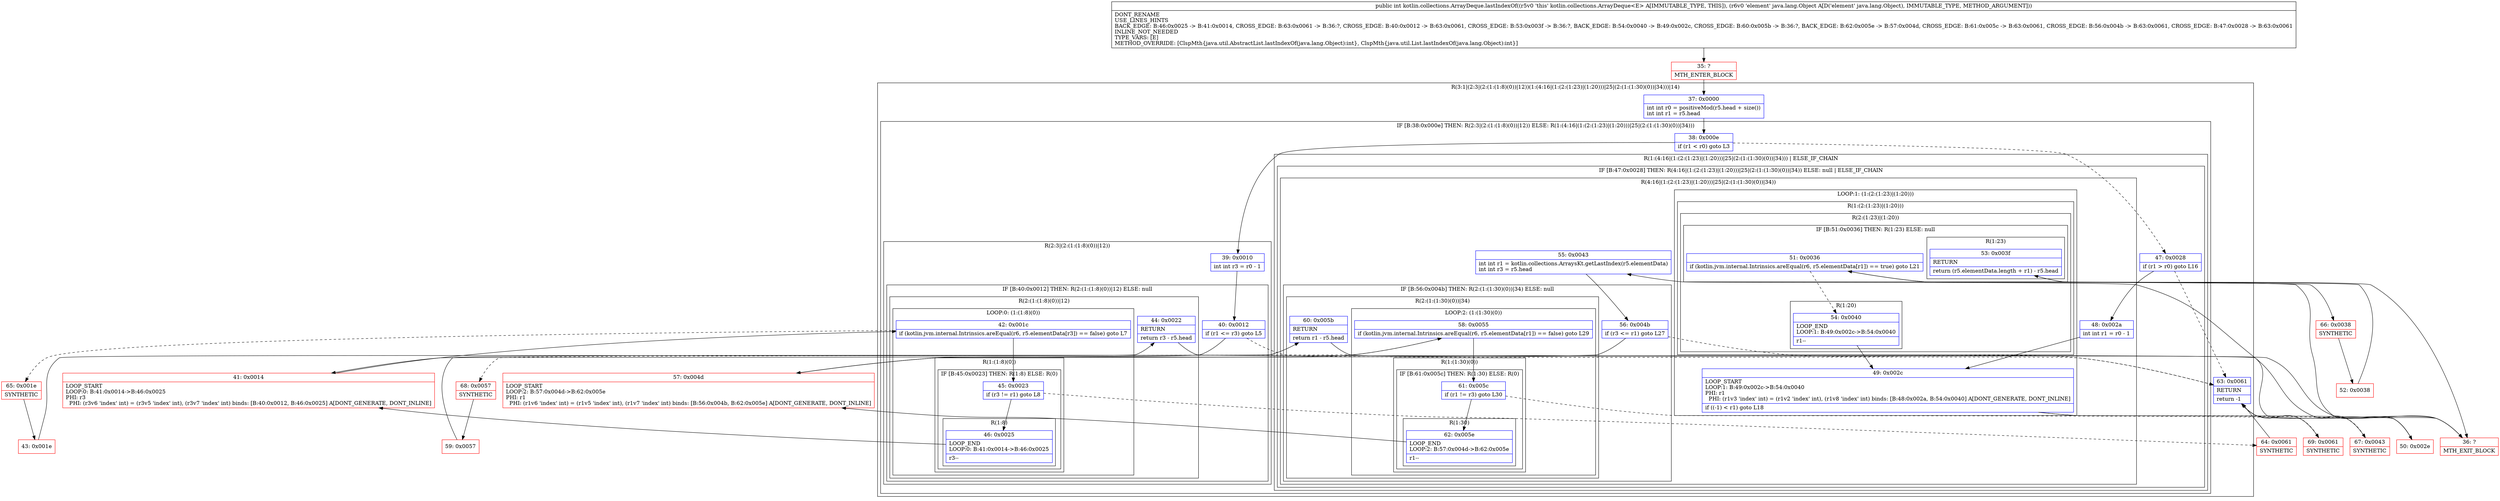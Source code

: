 digraph "CFG forkotlin.collections.ArrayDeque.lastIndexOf(Ljava\/lang\/Object;)I" {
subgraph cluster_Region_1567738451 {
label = "R(3:1|(2:3|(2:(1:(1:8)(0))|12))(1:(4:16|(1:(2:(1:23)|(1:20)))|25|(2:(1:(1:30)(0))|34)))|14)";
node [shape=record,color=blue];
Node_37 [shape=record,label="{37\:\ 0x0000|int int r0 = positiveMod(r5.head + size())\lint int r1 = r5.head\l}"];
subgraph cluster_IfRegion_1918443257 {
label = "IF [B:38:0x000e] THEN: R(2:3|(2:(1:(1:8)(0))|12)) ELSE: R(1:(4:16|(1:(2:(1:23)|(1:20)))|25|(2:(1:(1:30)(0))|34)))";
node [shape=record,color=blue];
Node_38 [shape=record,label="{38\:\ 0x000e|if (r1 \< r0) goto L3\l}"];
subgraph cluster_Region_714861374 {
label = "R(2:3|(2:(1:(1:8)(0))|12))";
node [shape=record,color=blue];
Node_39 [shape=record,label="{39\:\ 0x0010|int int r3 = r0 \- 1\l}"];
subgraph cluster_IfRegion_313328543 {
label = "IF [B:40:0x0012] THEN: R(2:(1:(1:8)(0))|12) ELSE: null";
node [shape=record,color=blue];
Node_40 [shape=record,label="{40\:\ 0x0012|if (r1 \<= r3) goto L5\l}"];
subgraph cluster_Region_1337788885 {
label = "R(2:(1:(1:8)(0))|12)";
node [shape=record,color=blue];
subgraph cluster_LoopRegion_817791553 {
label = "LOOP:0: (1:(1:8)(0))";
node [shape=record,color=blue];
Node_42 [shape=record,label="{42\:\ 0x001c|if (kotlin.jvm.internal.Intrinsics.areEqual(r6, r5.elementData[r3]) == false) goto L7\l}"];
subgraph cluster_Region_127300083 {
label = "R(1:(1:8)(0))";
node [shape=record,color=blue];
subgraph cluster_IfRegion_1778600670 {
label = "IF [B:45:0x0023] THEN: R(1:8) ELSE: R(0)";
node [shape=record,color=blue];
Node_45 [shape=record,label="{45\:\ 0x0023|if (r3 != r1) goto L8\l}"];
subgraph cluster_Region_1565218709 {
label = "R(1:8)";
node [shape=record,color=blue];
Node_46 [shape=record,label="{46\:\ 0x0025|LOOP_END\lLOOP:0: B:41:0x0014\-\>B:46:0x0025\l|r3\-\-\l}"];
}
subgraph cluster_Region_1178275238 {
label = "R(0)";
node [shape=record,color=blue];
}
}
}
}
Node_44 [shape=record,label="{44\:\ 0x0022|RETURN\l|return r3 \- r5.head\l}"];
}
}
}
subgraph cluster_Region_1952782369 {
label = "R(1:(4:16|(1:(2:(1:23)|(1:20)))|25|(2:(1:(1:30)(0))|34))) | ELSE_IF_CHAIN\l";
node [shape=record,color=blue];
subgraph cluster_IfRegion_243189017 {
label = "IF [B:47:0x0028] THEN: R(4:16|(1:(2:(1:23)|(1:20)))|25|(2:(1:(1:30)(0))|34)) ELSE: null | ELSE_IF_CHAIN\l";
node [shape=record,color=blue];
Node_47 [shape=record,label="{47\:\ 0x0028|if (r1 \> r0) goto L16\l}"];
subgraph cluster_Region_1569633751 {
label = "R(4:16|(1:(2:(1:23)|(1:20)))|25|(2:(1:(1:30)(0))|34))";
node [shape=record,color=blue];
Node_48 [shape=record,label="{48\:\ 0x002a|int int r1 = r0 \- 1\l}"];
subgraph cluster_LoopRegion_1738200649 {
label = "LOOP:1: (1:(2:(1:23)|(1:20)))";
node [shape=record,color=blue];
Node_49 [shape=record,label="{49\:\ 0x002c|LOOP_START\lLOOP:1: B:49:0x002c\-\>B:54:0x0040\lPHI: r1 \l  PHI: (r1v3 'index' int) = (r1v2 'index' int), (r1v8 'index' int) binds: [B:48:0x002a, B:54:0x0040] A[DONT_GENERATE, DONT_INLINE]\l|if ((\-1) \< r1) goto L18\l}"];
subgraph cluster_Region_76877079 {
label = "R(1:(2:(1:23)|(1:20)))";
node [shape=record,color=blue];
subgraph cluster_Region_809037215 {
label = "R(2:(1:23)|(1:20))";
node [shape=record,color=blue];
subgraph cluster_IfRegion_1930609858 {
label = "IF [B:51:0x0036] THEN: R(1:23) ELSE: null";
node [shape=record,color=blue];
Node_51 [shape=record,label="{51\:\ 0x0036|if (kotlin.jvm.internal.Intrinsics.areEqual(r6, r5.elementData[r1]) == true) goto L21\l}"];
subgraph cluster_Region_156860612 {
label = "R(1:23)";
node [shape=record,color=blue];
Node_53 [shape=record,label="{53\:\ 0x003f|RETURN\l|return (r5.elementData.length + r1) \- r5.head\l}"];
}
}
subgraph cluster_Region_1116432964 {
label = "R(1:20)";
node [shape=record,color=blue];
Node_54 [shape=record,label="{54\:\ 0x0040|LOOP_END\lLOOP:1: B:49:0x002c\-\>B:54:0x0040\l|r1\-\-\l}"];
}
}
}
}
Node_55 [shape=record,label="{55\:\ 0x0043|int int r1 = kotlin.collections.ArraysKt.getLastIndex(r5.elementData)\lint int r3 = r5.head\l}"];
subgraph cluster_IfRegion_1614607018 {
label = "IF [B:56:0x004b] THEN: R(2:(1:(1:30)(0))|34) ELSE: null";
node [shape=record,color=blue];
Node_56 [shape=record,label="{56\:\ 0x004b|if (r3 \<= r1) goto L27\l}"];
subgraph cluster_Region_1516586961 {
label = "R(2:(1:(1:30)(0))|34)";
node [shape=record,color=blue];
subgraph cluster_LoopRegion_99425979 {
label = "LOOP:2: (1:(1:30)(0))";
node [shape=record,color=blue];
Node_58 [shape=record,label="{58\:\ 0x0055|if (kotlin.jvm.internal.Intrinsics.areEqual(r6, r5.elementData[r1]) == false) goto L29\l}"];
subgraph cluster_Region_787513347 {
label = "R(1:(1:30)(0))";
node [shape=record,color=blue];
subgraph cluster_IfRegion_1089991010 {
label = "IF [B:61:0x005c] THEN: R(1:30) ELSE: R(0)";
node [shape=record,color=blue];
Node_61 [shape=record,label="{61\:\ 0x005c|if (r1 != r3) goto L30\l}"];
subgraph cluster_Region_2038201995 {
label = "R(1:30)";
node [shape=record,color=blue];
Node_62 [shape=record,label="{62\:\ 0x005e|LOOP_END\lLOOP:2: B:57:0x004d\-\>B:62:0x005e\l|r1\-\-\l}"];
}
subgraph cluster_Region_1921524204 {
label = "R(0)";
node [shape=record,color=blue];
}
}
}
}
Node_60 [shape=record,label="{60\:\ 0x005b|RETURN\l|return r1 \- r5.head\l}"];
}
}
}
}
}
}
Node_63 [shape=record,label="{63\:\ 0x0061|RETURN\l|return \-1\l}"];
}
Node_35 [shape=record,color=red,label="{35\:\ ?|MTH_ENTER_BLOCK\l}"];
Node_41 [shape=record,color=red,label="{41\:\ 0x0014|LOOP_START\lLOOP:0: B:41:0x0014\-\>B:46:0x0025\lPHI: r3 \l  PHI: (r3v6 'index' int) = (r3v5 'index' int), (r3v7 'index' int) binds: [B:40:0x0012, B:46:0x0025] A[DONT_GENERATE, DONT_INLINE]\l}"];
Node_64 [shape=record,color=red,label="{64\:\ 0x0061|SYNTHETIC\l}"];
Node_65 [shape=record,color=red,label="{65\:\ 0x001e|SYNTHETIC\l}"];
Node_43 [shape=record,color=red,label="{43\:\ 0x001e}"];
Node_36 [shape=record,color=red,label="{36\:\ ?|MTH_EXIT_BLOCK\l}"];
Node_50 [shape=record,color=red,label="{50\:\ 0x002e}"];
Node_66 [shape=record,color=red,label="{66\:\ 0x0038|SYNTHETIC\l}"];
Node_52 [shape=record,color=red,label="{52\:\ 0x0038}"];
Node_67 [shape=record,color=red,label="{67\:\ 0x0043|SYNTHETIC\l}"];
Node_57 [shape=record,color=red,label="{57\:\ 0x004d|LOOP_START\lLOOP:2: B:57:0x004d\-\>B:62:0x005e\lPHI: r1 \l  PHI: (r1v6 'index' int) = (r1v5 'index' int), (r1v7 'index' int) binds: [B:56:0x004b, B:62:0x005e] A[DONT_GENERATE, DONT_INLINE]\l}"];
Node_69 [shape=record,color=red,label="{69\:\ 0x0061|SYNTHETIC\l}"];
Node_68 [shape=record,color=red,label="{68\:\ 0x0057|SYNTHETIC\l}"];
Node_59 [shape=record,color=red,label="{59\:\ 0x0057}"];
MethodNode[shape=record,label="{public int kotlin.collections.ArrayDeque.lastIndexOf((r5v0 'this' kotlin.collections.ArrayDeque\<E\> A[IMMUTABLE_TYPE, THIS]), (r6v0 'element' java.lang.Object A[D('element' java.lang.Object), IMMUTABLE_TYPE, METHOD_ARGUMENT]))  | DONT_RENAME\lUSE_LINES_HINTS\lBACK_EDGE: B:46:0x0025 \-\> B:41:0x0014, CROSS_EDGE: B:63:0x0061 \-\> B:36:?, CROSS_EDGE: B:40:0x0012 \-\> B:63:0x0061, CROSS_EDGE: B:53:0x003f \-\> B:36:?, BACK_EDGE: B:54:0x0040 \-\> B:49:0x002c, CROSS_EDGE: B:60:0x005b \-\> B:36:?, BACK_EDGE: B:62:0x005e \-\> B:57:0x004d, CROSS_EDGE: B:61:0x005c \-\> B:63:0x0061, CROSS_EDGE: B:56:0x004b \-\> B:63:0x0061, CROSS_EDGE: B:47:0x0028 \-\> B:63:0x0061\lINLINE_NOT_NEEDED\lTYPE_VARS: [E]\lMETHOD_OVERRIDE: [ClspMth\{java.util.AbstractList.lastIndexOf(java.lang.Object):int\}, ClspMth\{java.util.List.lastIndexOf(java.lang.Object):int\}]\l}"];
MethodNode -> Node_35;Node_37 -> Node_38;
Node_38 -> Node_39;
Node_38 -> Node_47[style=dashed];
Node_39 -> Node_40;
Node_40 -> Node_41;
Node_40 -> Node_63[style=dashed];
Node_42 -> Node_45;
Node_42 -> Node_65[style=dashed];
Node_45 -> Node_46;
Node_45 -> Node_64[style=dashed];
Node_46 -> Node_41;
Node_44 -> Node_36;
Node_47 -> Node_48;
Node_47 -> Node_63[style=dashed];
Node_48 -> Node_49;
Node_49 -> Node_50;
Node_49 -> Node_67[style=dashed];
Node_51 -> Node_54[style=dashed];
Node_51 -> Node_66;
Node_53 -> Node_36;
Node_54 -> Node_49;
Node_55 -> Node_56;
Node_56 -> Node_57;
Node_56 -> Node_63[style=dashed];
Node_58 -> Node_61;
Node_58 -> Node_68[style=dashed];
Node_61 -> Node_62;
Node_61 -> Node_69[style=dashed];
Node_62 -> Node_57;
Node_60 -> Node_36;
Node_63 -> Node_36;
Node_35 -> Node_37;
Node_41 -> Node_42;
Node_64 -> Node_63;
Node_65 -> Node_43;
Node_43 -> Node_44;
Node_50 -> Node_51;
Node_66 -> Node_52;
Node_52 -> Node_53;
Node_67 -> Node_55;
Node_57 -> Node_58;
Node_69 -> Node_63;
Node_68 -> Node_59;
Node_59 -> Node_60;
}

